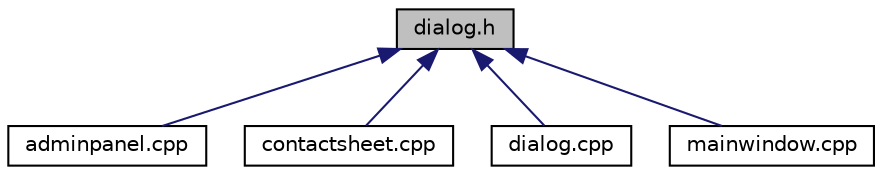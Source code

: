 digraph "dialog.h"
{
 // LATEX_PDF_SIZE
  edge [fontname="Helvetica",fontsize="10",labelfontname="Helvetica",labelfontsize="10"];
  node [fontname="Helvetica",fontsize="10",shape=record];
  Node1 [label="dialog.h",height=0.2,width=0.4,color="black", fillcolor="grey75", style="filled", fontcolor="black",tooltip=" "];
  Node1 -> Node2 [dir="back",color="midnightblue",fontsize="10",style="solid"];
  Node2 [label="adminpanel.cpp",height=0.2,width=0.4,color="black", fillcolor="white", style="filled",URL="$adminpanel_8cpp.html",tooltip=" "];
  Node1 -> Node3 [dir="back",color="midnightblue",fontsize="10",style="solid"];
  Node3 [label="contactsheet.cpp",height=0.2,width=0.4,color="black", fillcolor="white", style="filled",URL="$contactsheet_8cpp.html",tooltip=" "];
  Node1 -> Node4 [dir="back",color="midnightblue",fontsize="10",style="solid"];
  Node4 [label="dialog.cpp",height=0.2,width=0.4,color="black", fillcolor="white", style="filled",URL="$dialog_8cpp.html",tooltip=" "];
  Node1 -> Node5 [dir="back",color="midnightblue",fontsize="10",style="solid"];
  Node5 [label="mainwindow.cpp",height=0.2,width=0.4,color="black", fillcolor="white", style="filled",URL="$mainwindow_8cpp.html",tooltip=" "];
}
